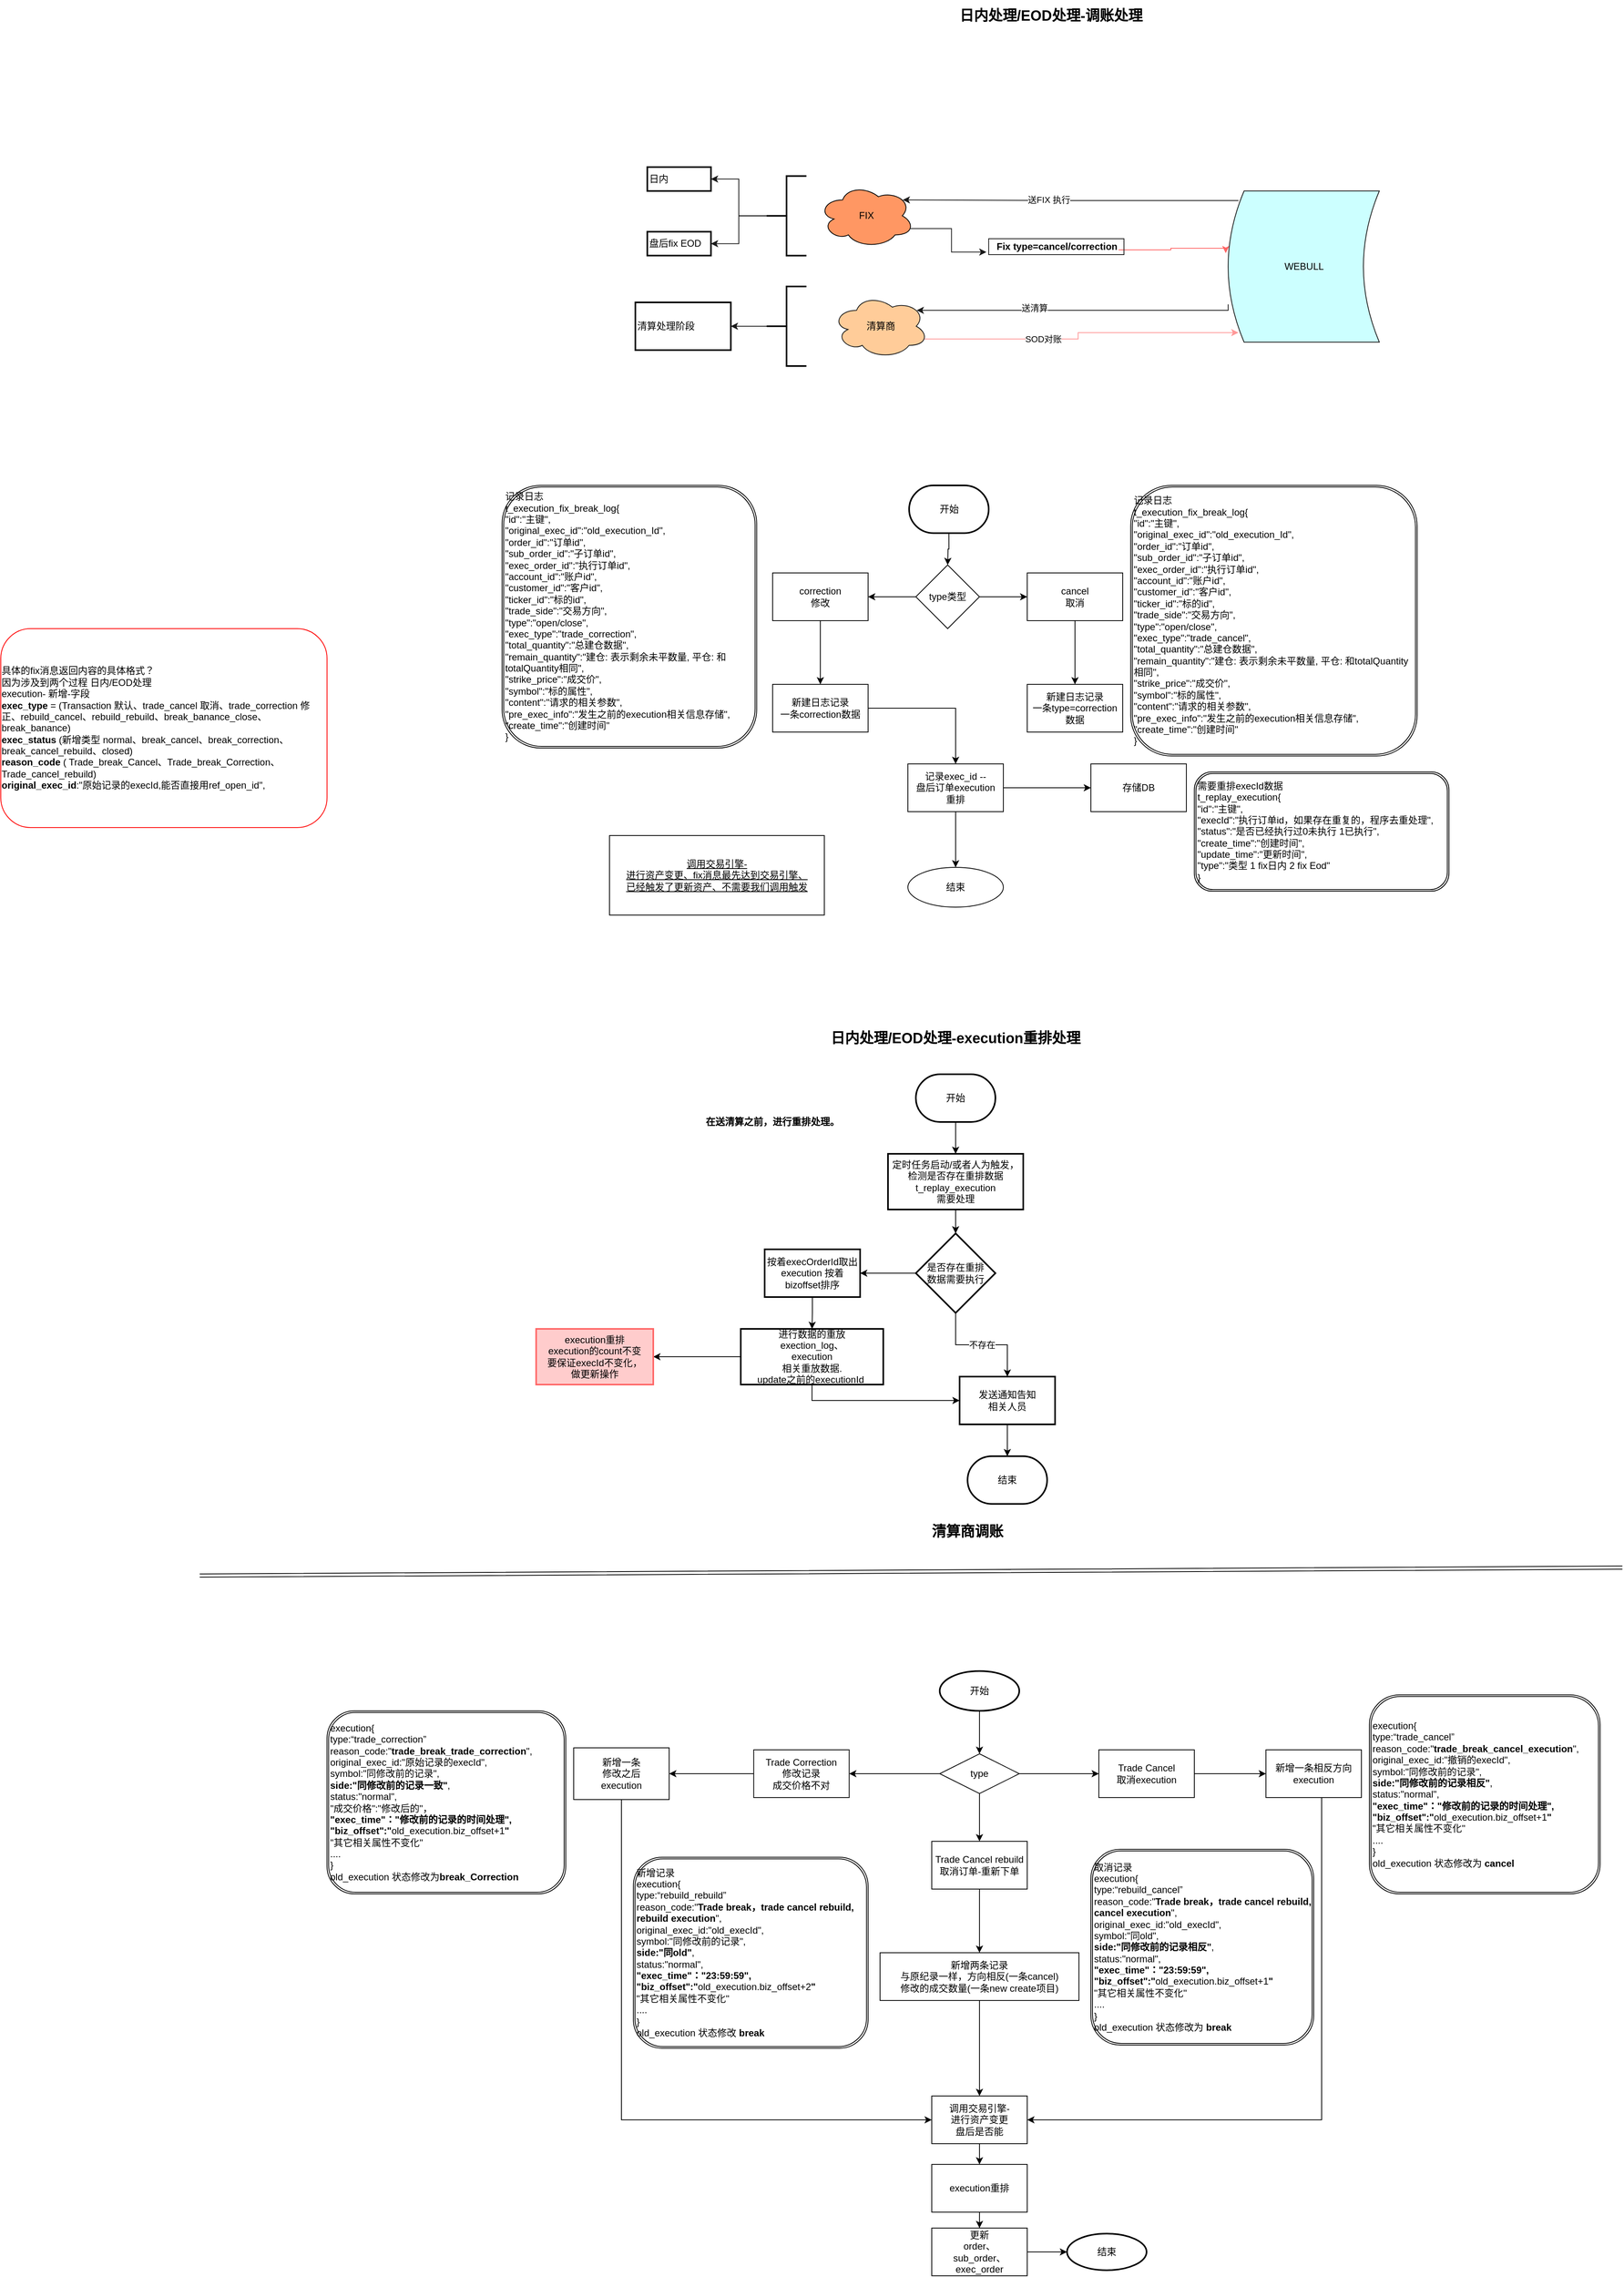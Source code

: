 <mxfile version="14.1.1" type="github"><diagram id="C5RBs43oDa-KdzZeNtuy" name="Page-1"><mxGraphModel dx="1773" dy="1696" grid="1" gridSize="10" guides="1" tooltips="1" connect="1" arrows="1" fold="1" page="1" pageScale="1" pageWidth="827" pageHeight="1169" math="0" shadow="0"><root><mxCell id="WIyWlLk6GJQsqaUBKTNV-0"/><mxCell id="WIyWlLk6GJQsqaUBKTNV-1" parent="WIyWlLk6GJQsqaUBKTNV-0"/><mxCell id="1Uik45kLceN-WnxneO16-1" value="&lt;font style=&quot;font-size: 18px&quot;&gt;&lt;b&gt;日内处理/EOD处理-调账处理&lt;/b&gt;&lt;/font&gt;" style="text;html=1;strokeColor=none;fillColor=none;align=center;verticalAlign=middle;whiteSpace=wrap;rounded=0;shadow=0;" parent="WIyWlLk6GJQsqaUBKTNV-1" vertex="1"><mxGeometry x="490" y="-310" width="260" height="40" as="geometry"/></mxCell><mxCell id="l4X3YuBK7rbhBfaj7fvv-17" style="edgeStyle=orthogonalEdgeStyle;rounded=0;orthogonalLoop=1;jettySize=auto;html=1;exitX=0.96;exitY=0.7;exitDx=0;exitDy=0;exitPerimeter=0;shadow=0;strokeColor=#FF6666;entryX=-0.016;entryY=0.411;entryDx=0;entryDy=0;entryPerimeter=0;" parent="WIyWlLk6GJQsqaUBKTNV-1" source="l4X3YuBK7rbhBfaj7fvv-18" target="l4X3YuBK7rbhBfaj7fvv-23" edge="1"><mxGeometry relative="1" as="geometry"><mxPoint x="832.5" y="2" as="targetPoint"/><Array as="points"><mxPoint x="770.5" y="4"/><mxPoint x="770.5" y="2"/><mxPoint x="839.5" y="2"/></Array></mxGeometry></mxCell><mxCell id="l4X3YuBK7rbhBfaj7fvv-47" value="" style="edgeLabel;html=1;align=center;verticalAlign=middle;resizable=0;points=[];strokeColor=#FFCCCC;shadow=0;" parent="l4X3YuBK7rbhBfaj7fvv-17" vertex="1" connectable="0"><mxGeometry x="0.208" y="1" relative="1" as="geometry"><mxPoint x="-8.76" y="0.2" as="offset"/></mxGeometry></mxCell><mxCell id="1Uik45kLceN-WnxneO16-3" value="FIX" style="ellipse;shape=cloud;whiteSpace=wrap;html=1;fillColor=#FF9763;shadow=0;" parent="WIyWlLk6GJQsqaUBKTNV-1" vertex="1"><mxGeometry x="327.97" y="-78.8" width="120" height="80" as="geometry"/></mxCell><mxCell id="1Uik45kLceN-WnxneO16-11" style="edgeStyle=orthogonalEdgeStyle;rounded=0;orthogonalLoop=1;jettySize=auto;html=1;exitX=0.5;exitY=1;exitDx=0;exitDy=0;exitPerimeter=0;entryX=0.5;entryY=0;entryDx=0;entryDy=0;shadow=0;" parent="WIyWlLk6GJQsqaUBKTNV-1" source="1Uik45kLceN-WnxneO16-10" edge="1"><mxGeometry relative="1" as="geometry"><mxPoint x="490" y="400" as="targetPoint"/></mxGeometry></mxCell><mxCell id="1Uik45kLceN-WnxneO16-10" value="开始" style="strokeWidth=2;html=1;shape=mxgraph.flowchart.terminator;whiteSpace=wrap;shadow=0;" parent="WIyWlLk6GJQsqaUBKTNV-1" vertex="1"><mxGeometry x="441.56" y="300" width="100" height="60" as="geometry"/></mxCell><mxCell id="1Uik45kLceN-WnxneO16-15" value="" style="edgeStyle=orthogonalEdgeStyle;rounded=0;orthogonalLoop=1;jettySize=auto;html=1;shadow=0;" parent="WIyWlLk6GJQsqaUBKTNV-1" source="1Uik45kLceN-WnxneO16-13" target="1Uik45kLceN-WnxneO16-14" edge="1"><mxGeometry relative="1" as="geometry"/></mxCell><mxCell id="1Uik45kLceN-WnxneO16-17" value="" style="edgeStyle=orthogonalEdgeStyle;rounded=0;orthogonalLoop=1;jettySize=auto;html=1;shadow=0;" parent="WIyWlLk6GJQsqaUBKTNV-1" source="1Uik45kLceN-WnxneO16-13" target="1Uik45kLceN-WnxneO16-16" edge="1"><mxGeometry relative="1" as="geometry"/></mxCell><mxCell id="1Uik45kLceN-WnxneO16-13" value="type类型" style="rhombus;whiteSpace=wrap;html=1;shadow=0;" parent="WIyWlLk6GJQsqaUBKTNV-1" vertex="1"><mxGeometry x="450" y="400" width="80" height="80" as="geometry"/></mxCell><mxCell id="1Uik45kLceN-WnxneO16-19" value="" style="edgeStyle=orthogonalEdgeStyle;rounded=0;orthogonalLoop=1;jettySize=auto;html=1;shadow=0;" parent="WIyWlLk6GJQsqaUBKTNV-1" source="1Uik45kLceN-WnxneO16-14" target="1Uik45kLceN-WnxneO16-18" edge="1"><mxGeometry relative="1" as="geometry"/></mxCell><mxCell id="1Uik45kLceN-WnxneO16-14" value="correction&lt;br&gt;修改" style="whiteSpace=wrap;html=1;shadow=0;" parent="WIyWlLk6GJQsqaUBKTNV-1" vertex="1"><mxGeometry x="270" y="410" width="120" height="60" as="geometry"/></mxCell><mxCell id="1Uik45kLceN-WnxneO16-30" value="" style="edgeStyle=orthogonalEdgeStyle;rounded=0;orthogonalLoop=1;jettySize=auto;html=1;shadow=0;" parent="WIyWlLk6GJQsqaUBKTNV-1" source="1Uik45kLceN-WnxneO16-16" target="1Uik45kLceN-WnxneO16-29" edge="1"><mxGeometry relative="1" as="geometry"/></mxCell><mxCell id="1Uik45kLceN-WnxneO16-16" value="cancel&lt;br&gt;取消" style="whiteSpace=wrap;html=1;shadow=0;" parent="WIyWlLk6GJQsqaUBKTNV-1" vertex="1"><mxGeometry x="590" y="410" width="120" height="60" as="geometry"/></mxCell><mxCell id="DPZnmQHG7aTlUrMJ72Gz-0" style="edgeStyle=orthogonalEdgeStyle;rounded=0;orthogonalLoop=1;jettySize=auto;html=1;exitX=1;exitY=0.5;exitDx=0;exitDy=0;" edge="1" parent="WIyWlLk6GJQsqaUBKTNV-1" source="1Uik45kLceN-WnxneO16-18" target="1Uik45kLceN-WnxneO16-33"><mxGeometry relative="1" as="geometry"/></mxCell><mxCell id="1Uik45kLceN-WnxneO16-18" value="新建日志记录&lt;br&gt;一条correction数据" style="whiteSpace=wrap;html=1;shadow=0;" parent="WIyWlLk6GJQsqaUBKTNV-1" vertex="1"><mxGeometry x="270" y="550" width="120" height="60" as="geometry"/></mxCell><mxCell id="1Uik45kLceN-WnxneO16-23" value="&lt;u&gt;调用交易引擎-&lt;br&gt;进行资产变更、fix消息最先达到交易引擎、&lt;br&gt;已经触发了更新资产、不需要我们调用触发&lt;/u&gt;" style="whiteSpace=wrap;html=1;shadow=0;" parent="WIyWlLk6GJQsqaUBKTNV-1" vertex="1"><mxGeometry x="65" y="740" width="270" height="100" as="geometry"/></mxCell><mxCell id="1Uik45kLceN-WnxneO16-29" value="新建日志记录&lt;br&gt;一条type=correction数据" style="whiteSpace=wrap;html=1;shadow=0;" parent="WIyWlLk6GJQsqaUBKTNV-1" vertex="1"><mxGeometry x="590" y="550" width="120" height="60" as="geometry"/></mxCell><mxCell id="1Uik45kLceN-WnxneO16-31" value="&lt;div&gt;记录日志&lt;/div&gt;&lt;div&gt;t_execution_fix_break_log{&lt;/div&gt;&lt;div&gt;&quot;id&quot;:&quot;主键&quot;,&lt;/div&gt;&lt;div&gt;&quot;original_exec_id&quot;:&quot;old_execution_Id&quot;,&lt;/div&gt;&lt;div&gt;&quot;order_id&quot;:&quot;订单id&quot;,&lt;/div&gt;&lt;div&gt;&quot;sub_order_id&quot;:&quot;子订单id&quot;,&lt;/div&gt;&lt;div&gt;&quot;exec_order_id&quot;:&quot;执行订单id&quot;,&lt;/div&gt;&lt;div&gt;&quot;account_id&quot;:&quot;账户id&quot;,&lt;/div&gt;&lt;div&gt;&quot;customer_id&quot;:&quot;客户id&quot;,&lt;/div&gt;&lt;div&gt;&quot;ticker_id&quot;:&quot;标的id&quot;,&lt;/div&gt;&lt;div&gt;&quot;trade_side&quot;:&quot;交易方向&quot;,&lt;/div&gt;&lt;div&gt;&quot;type&quot;:&quot;open/close&quot;,&lt;/div&gt;&lt;div&gt;&quot;exec_type&quot;:&quot;trade_cancel&quot;,&lt;/div&gt;&lt;div&gt;&quot;total_quantity&quot;:&quot;总建仓数据&quot;,&lt;/div&gt;&lt;div&gt;&quot;remain_quantity&quot;:&quot;建仓: 表示剩余未平数量, 平仓: 和totalQuantity相同&quot;,&lt;/div&gt;&lt;div&gt;&quot;strike_price&quot;:&quot;成交价&quot;,&lt;/div&gt;&lt;div&gt;&quot;symbol&quot;:&quot;标的属性&quot;,&lt;/div&gt;&lt;div&gt;&quot;content&quot;:&quot;请求的相关参数&quot;,&lt;/div&gt;&lt;div&gt;&quot;pre_exec_info&quot;:&quot;发生之前的execution相关信息存储&quot;,&lt;/div&gt;&lt;div&gt;&quot;create_time&quot;:&quot;创建时间&quot;&lt;/div&gt;&lt;div&gt;}&lt;/div&gt;" style="shape=ext;double=1;rounded=1;whiteSpace=wrap;html=1;align=left;shadow=0;" parent="WIyWlLk6GJQsqaUBKTNV-1" vertex="1"><mxGeometry x="720" y="300" width="360" height="340" as="geometry"/></mxCell><mxCell id="1Uik45kLceN-WnxneO16-38" value="" style="edgeStyle=orthogonalEdgeStyle;rounded=0;orthogonalLoop=1;jettySize=auto;html=1;shadow=0;" parent="WIyWlLk6GJQsqaUBKTNV-1" source="1Uik45kLceN-WnxneO16-33" target="1Uik45kLceN-WnxneO16-37" edge="1"><mxGeometry relative="1" as="geometry"/></mxCell><mxCell id="DPZnmQHG7aTlUrMJ72Gz-2" value="" style="edgeStyle=orthogonalEdgeStyle;rounded=0;orthogonalLoop=1;jettySize=auto;html=1;" edge="1" parent="WIyWlLk6GJQsqaUBKTNV-1" source="1Uik45kLceN-WnxneO16-33" target="1Uik45kLceN-WnxneO16-35"><mxGeometry relative="1" as="geometry"/></mxCell><mxCell id="1Uik45kLceN-WnxneO16-33" value="记录exec_id --&lt;br&gt;盘后订单execution&lt;br&gt;重排" style="whiteSpace=wrap;html=1;shadow=0;" parent="WIyWlLk6GJQsqaUBKTNV-1" vertex="1"><mxGeometry x="440" y="650" width="120" height="60" as="geometry"/></mxCell><mxCell id="1Uik45kLceN-WnxneO16-35" value="结束" style="ellipse;whiteSpace=wrap;html=1;shadow=0;" parent="WIyWlLk6GJQsqaUBKTNV-1" vertex="1"><mxGeometry x="440" y="780" width="120" height="50" as="geometry"/></mxCell><mxCell id="1Uik45kLceN-WnxneO16-37" value="存储DB" style="whiteSpace=wrap;html=1;shadow=0;" parent="WIyWlLk6GJQsqaUBKTNV-1" vertex="1"><mxGeometry x="670" y="650" width="120" height="60" as="geometry"/></mxCell><mxCell id="1Uik45kLceN-WnxneO16-39" value="&lt;div&gt;需要重排execId数据&lt;/div&gt;&lt;div&gt;t_replay_execution&lt;span&gt;{&lt;/span&gt;&lt;br&gt;&lt;/div&gt;&lt;div&gt;&quot;id&quot;:&quot;主键&quot;,&lt;/div&gt;&lt;div&gt;&quot;execId&quot;:&quot;执行订单id，如果存在重复的，程序去重处理&quot;,&lt;/div&gt;&lt;div&gt;&quot;status&quot;:&quot;是否已经执行过0未执行 1已执行&quot;,&lt;/div&gt;&lt;div&gt;&quot;create_time&quot;:&quot;创建时间&quot;,&lt;/div&gt;&lt;div&gt;&quot;update_time&quot;:&quot;更新时间&quot;,&lt;/div&gt;&lt;div&gt;&quot;type&quot;:&quot;类型 1 fix日内 2 fix Eod&quot;&lt;/div&gt;&lt;div&gt;}&lt;/div&gt;" style="shape=ext;double=1;rounded=1;whiteSpace=wrap;html=1;align=left;shadow=0;" parent="WIyWlLk6GJQsqaUBKTNV-1" vertex="1"><mxGeometry x="800" y="660" width="320" height="150" as="geometry"/></mxCell><mxCell id="1Uik45kLceN-WnxneO16-40" value="&lt;font style=&quot;font-size: 18px&quot;&gt;&lt;b&gt;日内处理/EOD处理-execution重排处理&lt;/b&gt;&lt;/font&gt;" style="text;html=1;strokeColor=none;fillColor=none;align=center;verticalAlign=middle;whiteSpace=wrap;rounded=0;shadow=0;" parent="WIyWlLk6GJQsqaUBKTNV-1" vertex="1"><mxGeometry x="335" y="990" width="330" height="10" as="geometry"/></mxCell><mxCell id="1Uik45kLceN-WnxneO16-44" value="" style="edgeStyle=orthogonalEdgeStyle;rounded=0;orthogonalLoop=1;jettySize=auto;html=1;shadow=0;" parent="WIyWlLk6GJQsqaUBKTNV-1" source="1Uik45kLceN-WnxneO16-41" target="1Uik45kLceN-WnxneO16-43" edge="1"><mxGeometry relative="1" as="geometry"/></mxCell><mxCell id="1Uik45kLceN-WnxneO16-41" value="开始" style="strokeWidth=2;html=1;shape=mxgraph.flowchart.terminator;whiteSpace=wrap;shadow=0;" parent="WIyWlLk6GJQsqaUBKTNV-1" vertex="1"><mxGeometry x="450" y="1040" width="100" height="60" as="geometry"/></mxCell><mxCell id="1Uik45kLceN-WnxneO16-42" value="结束" style="strokeWidth=2;html=1;shape=mxgraph.flowchart.terminator;whiteSpace=wrap;shadow=0;" parent="WIyWlLk6GJQsqaUBKTNV-1" vertex="1"><mxGeometry x="515" y="1520" width="100" height="60" as="geometry"/></mxCell><mxCell id="1Uik45kLceN-WnxneO16-46" style="edgeStyle=orthogonalEdgeStyle;rounded=0;orthogonalLoop=1;jettySize=auto;html=1;exitX=0.5;exitY=1;exitDx=0;exitDy=0;entryX=0.5;entryY=0;entryDx=0;entryDy=0;entryPerimeter=0;shadow=0;" parent="WIyWlLk6GJQsqaUBKTNV-1" source="1Uik45kLceN-WnxneO16-43" target="1Uik45kLceN-WnxneO16-45" edge="1"><mxGeometry relative="1" as="geometry"/></mxCell><mxCell id="1Uik45kLceN-WnxneO16-43" value="定时任务启动/或者人为触发，&lt;br&gt;检测是否存在&lt;span style=&quot;text-align: left&quot;&gt;重排数据&lt;/span&gt;&lt;span style=&quot;text-align: left&quot;&gt;t_replay_execution&lt;/span&gt;&lt;span style=&quot;text-align: left&quot;&gt;&lt;br&gt;需要处理&lt;/span&gt;" style="whiteSpace=wrap;html=1;strokeWidth=2;shadow=0;" parent="WIyWlLk6GJQsqaUBKTNV-1" vertex="1"><mxGeometry x="415" y="1140" width="170" height="70" as="geometry"/></mxCell><mxCell id="1Uik45kLceN-WnxneO16-49" value="不存在" style="edgeStyle=orthogonalEdgeStyle;rounded=0;orthogonalLoop=1;jettySize=auto;html=1;shadow=0;" parent="WIyWlLk6GJQsqaUBKTNV-1" source="1Uik45kLceN-WnxneO16-45" target="1Uik45kLceN-WnxneO16-48" edge="1"><mxGeometry relative="1" as="geometry"/></mxCell><mxCell id="1Uik45kLceN-WnxneO16-52" value="" style="edgeStyle=orthogonalEdgeStyle;rounded=0;orthogonalLoop=1;jettySize=auto;html=1;shadow=0;" parent="WIyWlLk6GJQsqaUBKTNV-1" source="1Uik45kLceN-WnxneO16-45" target="1Uik45kLceN-WnxneO16-51" edge="1"><mxGeometry relative="1" as="geometry"/></mxCell><mxCell id="1Uik45kLceN-WnxneO16-45" value="是否存在重排&lt;br&gt;数据需要执行" style="strokeWidth=2;html=1;shape=mxgraph.flowchart.decision;whiteSpace=wrap;shadow=0;" parent="WIyWlLk6GJQsqaUBKTNV-1" vertex="1"><mxGeometry x="450" y="1240" width="100" height="100" as="geometry"/></mxCell><mxCell id="1Uik45kLceN-WnxneO16-47" value="&lt;b&gt;在送清算之前，进行重排处理。&lt;/b&gt;" style="text;html=1;strokeColor=none;fillColor=none;align=center;verticalAlign=middle;whiteSpace=wrap;rounded=0;shadow=0;" parent="WIyWlLk6GJQsqaUBKTNV-1" vertex="1"><mxGeometry x="180" y="1100" width="180" as="geometry"/></mxCell><mxCell id="1Uik45kLceN-WnxneO16-87" style="edgeStyle=orthogonalEdgeStyle;rounded=0;orthogonalLoop=1;jettySize=auto;html=1;exitX=0.5;exitY=1;exitDx=0;exitDy=0;entryX=0.5;entryY=0;entryDx=0;entryDy=0;entryPerimeter=0;shadow=0;" parent="WIyWlLk6GJQsqaUBKTNV-1" source="1Uik45kLceN-WnxneO16-48" target="1Uik45kLceN-WnxneO16-42" edge="1"><mxGeometry relative="1" as="geometry"/></mxCell><mxCell id="1Uik45kLceN-WnxneO16-48" value="发送通知告知&lt;br&gt;相关人员" style="whiteSpace=wrap;html=1;strokeWidth=2;shadow=0;" parent="WIyWlLk6GJQsqaUBKTNV-1" vertex="1"><mxGeometry x="505" y="1420" width="120" height="60" as="geometry"/></mxCell><mxCell id="1Uik45kLceN-WnxneO16-54" value="" style="edgeStyle=orthogonalEdgeStyle;rounded=0;orthogonalLoop=1;jettySize=auto;html=1;shadow=0;" parent="WIyWlLk6GJQsqaUBKTNV-1" source="1Uik45kLceN-WnxneO16-51" target="1Uik45kLceN-WnxneO16-53" edge="1"><mxGeometry relative="1" as="geometry"/></mxCell><mxCell id="1Uik45kLceN-WnxneO16-51" value="按着execOrderId取出execution 按着bizoffset排序" style="whiteSpace=wrap;html=1;strokeWidth=2;shadow=0;" parent="WIyWlLk6GJQsqaUBKTNV-1" vertex="1"><mxGeometry x="260" y="1260" width="120" height="60" as="geometry"/></mxCell><mxCell id="1Uik45kLceN-WnxneO16-86" style="edgeStyle=orthogonalEdgeStyle;rounded=0;orthogonalLoop=1;jettySize=auto;html=1;exitX=0.5;exitY=1;exitDx=0;exitDy=0;entryX=0;entryY=0.5;entryDx=0;entryDy=0;shadow=0;" parent="WIyWlLk6GJQsqaUBKTNV-1" source="1Uik45kLceN-WnxneO16-53" target="1Uik45kLceN-WnxneO16-48" edge="1"><mxGeometry relative="1" as="geometry"/></mxCell><mxCell id="l4X3YuBK7rbhBfaj7fvv-9" value="" style="edgeStyle=orthogonalEdgeStyle;rounded=0;orthogonalLoop=1;jettySize=auto;html=1;shadow=0;" parent="WIyWlLk6GJQsqaUBKTNV-1" source="1Uik45kLceN-WnxneO16-53" target="l4X3YuBK7rbhBfaj7fvv-8" edge="1"><mxGeometry relative="1" as="geometry"/></mxCell><mxCell id="1Uik45kLceN-WnxneO16-53" value="进行数据的重放&lt;br&gt;exection_log、&lt;br&gt;execution &lt;br&gt;相关重放数据.&lt;br&gt;update之前的executionId&amp;nbsp;" style="whiteSpace=wrap;html=1;strokeWidth=2;shadow=0;" parent="WIyWlLk6GJQsqaUBKTNV-1" vertex="1"><mxGeometry x="230" y="1360" width="179.06" height="70" as="geometry"/></mxCell><mxCell id="1Uik45kLceN-WnxneO16-57" value="&lt;span style=&quot;font-size: 18px&quot;&gt;&lt;b&gt;清算商调账&lt;/b&gt;&lt;/span&gt;" style="text;html=1;strokeColor=none;fillColor=none;align=center;verticalAlign=middle;whiteSpace=wrap;rounded=0;shadow=0;" parent="WIyWlLk6GJQsqaUBKTNV-1" vertex="1"><mxGeometry x="350" y="1610" width="330" height="10" as="geometry"/></mxCell><mxCell id="1Uik45kLceN-WnxneO16-62" style="edgeStyle=orthogonalEdgeStyle;rounded=0;orthogonalLoop=1;jettySize=auto;html=1;exitX=0.5;exitY=1;exitDx=0;exitDy=0;exitPerimeter=0;shadow=0;" parent="WIyWlLk6GJQsqaUBKTNV-1" source="1Uik45kLceN-WnxneO16-59" target="1Uik45kLceN-WnxneO16-61" edge="1"><mxGeometry relative="1" as="geometry"/></mxCell><mxCell id="1Uik45kLceN-WnxneO16-59" value="开始" style="strokeWidth=2;html=1;shape=mxgraph.flowchart.start_1;whiteSpace=wrap;shadow=0;" parent="WIyWlLk6GJQsqaUBKTNV-1" vertex="1"><mxGeometry x="480" y="1790" width="100" height="50" as="geometry"/></mxCell><mxCell id="1Uik45kLceN-WnxneO16-60" value="结束" style="strokeWidth=2;html=1;shape=mxgraph.flowchart.start_1;whiteSpace=wrap;shadow=0;" parent="WIyWlLk6GJQsqaUBKTNV-1" vertex="1"><mxGeometry x="640" y="2497" width="100" height="46" as="geometry"/></mxCell><mxCell id="1Uik45kLceN-WnxneO16-64" value="" style="edgeStyle=orthogonalEdgeStyle;rounded=0;orthogonalLoop=1;jettySize=auto;html=1;shadow=0;" parent="WIyWlLk6GJQsqaUBKTNV-1" source="1Uik45kLceN-WnxneO16-61" target="1Uik45kLceN-WnxneO16-63" edge="1"><mxGeometry relative="1" as="geometry"/></mxCell><mxCell id="1Uik45kLceN-WnxneO16-66" value="" style="edgeStyle=orthogonalEdgeStyle;rounded=0;orthogonalLoop=1;jettySize=auto;html=1;shadow=0;" parent="WIyWlLk6GJQsqaUBKTNV-1" source="1Uik45kLceN-WnxneO16-61" target="1Uik45kLceN-WnxneO16-65" edge="1"><mxGeometry relative="1" as="geometry"/></mxCell><mxCell id="1Uik45kLceN-WnxneO16-68" value="" style="edgeStyle=orthogonalEdgeStyle;rounded=0;orthogonalLoop=1;jettySize=auto;html=1;shadow=0;" parent="WIyWlLk6GJQsqaUBKTNV-1" source="1Uik45kLceN-WnxneO16-61" target="1Uik45kLceN-WnxneO16-67" edge="1"><mxGeometry relative="1" as="geometry"/></mxCell><mxCell id="1Uik45kLceN-WnxneO16-61" value="type" style="rhombus;whiteSpace=wrap;html=1;shadow=0;" parent="WIyWlLk6GJQsqaUBKTNV-1" vertex="1"><mxGeometry x="480" y="1894" width="100" height="50" as="geometry"/></mxCell><mxCell id="1Uik45kLceN-WnxneO16-72" value="" style="edgeStyle=orthogonalEdgeStyle;rounded=0;orthogonalLoop=1;jettySize=auto;html=1;shadow=0;" parent="WIyWlLk6GJQsqaUBKTNV-1" source="1Uik45kLceN-WnxneO16-63" target="1Uik45kLceN-WnxneO16-71" edge="1"><mxGeometry relative="1" as="geometry"/></mxCell><mxCell id="1Uik45kLceN-WnxneO16-63" value="Trade Cancel&lt;br&gt;取消execution" style="whiteSpace=wrap;html=1;shadow=0;" parent="WIyWlLk6GJQsqaUBKTNV-1" vertex="1"><mxGeometry x="680" y="1889" width="120" height="60" as="geometry"/></mxCell><mxCell id="1Uik45kLceN-WnxneO16-70" value="" style="edgeStyle=orthogonalEdgeStyle;rounded=0;orthogonalLoop=1;jettySize=auto;html=1;shadow=0;" parent="WIyWlLk6GJQsqaUBKTNV-1" source="1Uik45kLceN-WnxneO16-65" target="1Uik45kLceN-WnxneO16-69" edge="1"><mxGeometry relative="1" as="geometry"/></mxCell><mxCell id="1Uik45kLceN-WnxneO16-65" value="Trade Correction&lt;br&gt;修改记录&lt;br&gt;成交价格不对" style="whiteSpace=wrap;html=1;shadow=0;" parent="WIyWlLk6GJQsqaUBKTNV-1" vertex="1"><mxGeometry x="246.24" y="1889" width="120" height="60" as="geometry"/></mxCell><mxCell id="1Uik45kLceN-WnxneO16-74" value="" style="edgeStyle=orthogonalEdgeStyle;rounded=0;orthogonalLoop=1;jettySize=auto;html=1;shadow=0;" parent="WIyWlLk6GJQsqaUBKTNV-1" source="1Uik45kLceN-WnxneO16-67" target="1Uik45kLceN-WnxneO16-73" edge="1"><mxGeometry relative="1" as="geometry"/></mxCell><mxCell id="1Uik45kLceN-WnxneO16-67" value="Trade Cancel rebuild&lt;br&gt;取消订单-重新下单" style="whiteSpace=wrap;html=1;shadow=0;" parent="WIyWlLk6GJQsqaUBKTNV-1" vertex="1"><mxGeometry x="470" y="2004" width="120" height="60" as="geometry"/></mxCell><mxCell id="1Uik45kLceN-WnxneO16-78" style="edgeStyle=orthogonalEdgeStyle;rounded=0;orthogonalLoop=1;jettySize=auto;html=1;exitX=0.5;exitY=1;exitDx=0;exitDy=0;entryX=0;entryY=0.5;entryDx=0;entryDy=0;shadow=0;" parent="WIyWlLk6GJQsqaUBKTNV-1" source="1Uik45kLceN-WnxneO16-69" target="1Uik45kLceN-WnxneO16-77" edge="1"><mxGeometry relative="1" as="geometry"/></mxCell><mxCell id="1Uik45kLceN-WnxneO16-69" value="新增一条&lt;br&gt;修改之后&lt;br&gt;execution" style="whiteSpace=wrap;html=1;shadow=0;" parent="WIyWlLk6GJQsqaUBKTNV-1" vertex="1"><mxGeometry x="20" y="1886.5" width="120" height="65" as="geometry"/></mxCell><mxCell id="1Uik45kLceN-WnxneO16-79" style="edgeStyle=orthogonalEdgeStyle;rounded=0;orthogonalLoop=1;jettySize=auto;html=1;exitX=0.5;exitY=1;exitDx=0;exitDy=0;entryX=1;entryY=0.5;entryDx=0;entryDy=0;shadow=0;" parent="WIyWlLk6GJQsqaUBKTNV-1" source="1Uik45kLceN-WnxneO16-71" target="1Uik45kLceN-WnxneO16-77" edge="1"><mxGeometry relative="1" as="geometry"><Array as="points"><mxPoint x="960" y="1949"/><mxPoint x="960" y="2354"/></Array></mxGeometry></mxCell><mxCell id="1Uik45kLceN-WnxneO16-71" value="新增一条相反方向&lt;br&gt;execution" style="whiteSpace=wrap;html=1;shadow=0;" parent="WIyWlLk6GJQsqaUBKTNV-1" vertex="1"><mxGeometry x="890" y="1889" width="120" height="60" as="geometry"/></mxCell><mxCell id="1Uik45kLceN-WnxneO16-80" style="edgeStyle=orthogonalEdgeStyle;rounded=0;orthogonalLoop=1;jettySize=auto;html=1;exitX=0.5;exitY=1;exitDx=0;exitDy=0;shadow=0;" parent="WIyWlLk6GJQsqaUBKTNV-1" source="1Uik45kLceN-WnxneO16-73" target="1Uik45kLceN-WnxneO16-77" edge="1"><mxGeometry relative="1" as="geometry"/></mxCell><mxCell id="1Uik45kLceN-WnxneO16-73" value="新增两条记录&lt;br&gt;与原纪录一样，方向相反(一条cancel)&lt;br&gt;修改的成交数量(一条new create项目)" style="whiteSpace=wrap;html=1;shadow=0;" parent="WIyWlLk6GJQsqaUBKTNV-1" vertex="1"><mxGeometry x="405" y="2144" width="250" height="60" as="geometry"/></mxCell><mxCell id="1Uik45kLceN-WnxneO16-75" value="&lt;div&gt;execution{&lt;/div&gt;&lt;div&gt;type:“trade_cancel”&lt;/div&gt;&lt;div&gt;reason_code:&quot;&lt;b&gt;trade_break_cancel_execution&lt;/b&gt;&quot;,&lt;/div&gt;&lt;div&gt;original_exec_id:&quot;撤销的execId&quot;,&lt;/div&gt;&lt;div&gt;symbol:&quot;同修改前的记录&quot;,&lt;/div&gt;&lt;div&gt;&lt;b&gt;side:&quot;同修改前的记录相反&quot;&lt;/b&gt;,&lt;/div&gt;&lt;div&gt;status:&quot;normal&quot;,&lt;/div&gt;&lt;div&gt;&lt;b&gt;&quot;exec_time&quot;：&quot;修改前的记录的时间处理&quot;,&lt;/b&gt;&lt;/div&gt;&lt;div&gt;&lt;div&gt;&lt;b&gt;&quot;biz_offset&quot;:&quot;&lt;/b&gt;old_execution.biz_offset+1&lt;b&gt;&quot;&lt;/b&gt;&lt;/div&gt;&lt;/div&gt;&lt;div&gt;&lt;span&gt;&quot;其它相关属性不变化&quot;&lt;/span&gt;&lt;br&gt;&lt;/div&gt;&lt;div&gt;....&lt;/div&gt;&lt;div&gt;}&lt;/div&gt;&lt;div&gt;old_execution 状态修改为&amp;nbsp;&lt;b&gt;cancel&lt;/b&gt;&lt;/div&gt;" style="shape=ext;double=1;rounded=1;whiteSpace=wrap;html=1;align=left;shadow=0;" parent="WIyWlLk6GJQsqaUBKTNV-1" vertex="1"><mxGeometry x="1020" y="1820" width="290" height="250" as="geometry"/></mxCell><mxCell id="1Uik45kLceN-WnxneO16-76" value="&lt;div&gt;execution{&lt;/div&gt;&lt;div&gt;type:“trade_correction”&lt;/div&gt;&lt;div&gt;reason_code:&quot;&lt;b&gt;trade_break_trade_correction&lt;/b&gt;&quot;,&lt;/div&gt;&lt;div&gt;original_exec_id:&quot;原始记录的execId&quot;,&lt;/div&gt;&lt;div&gt;symbol:&quot;同修改前的记录&quot;,&lt;/div&gt;&lt;div&gt;&lt;b&gt;side:&quot;同修改前的记录一致&quot;&lt;/b&gt;,&lt;/div&gt;&lt;div&gt;status:&quot;normal&quot;,&lt;/div&gt;&lt;div&gt;&quot;成交价格&quot;:&quot;修改后的&quot;，&lt;/div&gt;&lt;div&gt;&lt;b&gt;&quot;exec_time&quot;：&quot;修改前的记录的时间处理&quot;,&lt;/b&gt;&lt;/div&gt;&lt;div&gt;&lt;div&gt;&lt;b&gt;&quot;biz_offset&quot;:&quot;&lt;/b&gt;old_execution.biz_offset+1&lt;b&gt;&quot;&lt;/b&gt;&lt;/div&gt;&lt;/div&gt;&lt;div&gt;&lt;span&gt;&quot;其它相关属性不变化&quot;&lt;/span&gt;&lt;br&gt;&lt;/div&gt;&lt;div&gt;....&lt;/div&gt;&lt;div&gt;}&lt;/div&gt;&lt;div&gt;old_execution 状态修改为&lt;b&gt;break_Correction&lt;/b&gt;&lt;/div&gt;" style="shape=ext;double=1;rounded=1;whiteSpace=wrap;html=1;align=left;shadow=0;" parent="WIyWlLk6GJQsqaUBKTNV-1" vertex="1"><mxGeometry x="-290" y="1840" width="300" height="230" as="geometry"/></mxCell><mxCell id="1Uik45kLceN-WnxneO16-84" value="" style="edgeStyle=orthogonalEdgeStyle;rounded=0;orthogonalLoop=1;jettySize=auto;html=1;shadow=0;" parent="WIyWlLk6GJQsqaUBKTNV-1" source="1Uik45kLceN-WnxneO16-77" target="1Uik45kLceN-WnxneO16-83" edge="1"><mxGeometry relative="1" as="geometry"/></mxCell><mxCell id="1Uik45kLceN-WnxneO16-77" value="调用交易引擎-&lt;br&gt;进行资产变更&lt;br&gt;盘后是否能" style="whiteSpace=wrap;html=1;shadow=0;" parent="WIyWlLk6GJQsqaUBKTNV-1" vertex="1"><mxGeometry x="470" y="2324" width="120" height="60" as="geometry"/></mxCell><mxCell id="1Uik45kLceN-WnxneO16-81" value="&lt;div&gt;取消记录&lt;/div&gt;&lt;div&gt;execution{&lt;/div&gt;&lt;div&gt;type:“rebuild_cancel”&lt;/div&gt;&lt;div&gt;reason_code:&quot;&lt;b&gt;Trade break，trade cancel rebuild, cancel execution&lt;/b&gt;&quot;,&lt;/div&gt;&lt;div&gt;original_exec_id:&quot;old_execId&quot;,&lt;/div&gt;&lt;div&gt;symbol:&quot;同old&quot;,&lt;/div&gt;&lt;div&gt;&lt;b&gt;side:&quot;同修改前的记录相反&quot;&lt;/b&gt;,&lt;/div&gt;&lt;div&gt;status:&quot;normal&quot;,&lt;/div&gt;&lt;div&gt;&lt;b&gt;&quot;exec_time&quot;：&quot;23:59:59&quot;,&lt;/b&gt;&lt;/div&gt;&lt;div&gt;&lt;div&gt;&lt;b&gt;&quot;biz_offset&quot;:&quot;&lt;/b&gt;old_execution.biz_offset+1&lt;b&gt;&quot;&lt;/b&gt;&lt;/div&gt;&lt;/div&gt;&lt;div&gt;&lt;span&gt;&quot;其它相关属性不变化&quot;&lt;/span&gt;&lt;br&gt;&lt;/div&gt;&lt;div&gt;....&lt;/div&gt;&lt;div&gt;}&lt;/div&gt;&lt;div&gt;old_execution 状态修改为&amp;nbsp;&lt;b&gt;break&lt;/b&gt;&lt;/div&gt;" style="shape=ext;double=1;rounded=1;whiteSpace=wrap;html=1;align=left;shadow=0;" parent="WIyWlLk6GJQsqaUBKTNV-1" vertex="1"><mxGeometry x="670" y="2014" width="280" height="246" as="geometry"/></mxCell><mxCell id="1Uik45kLceN-WnxneO16-82" value="&lt;div&gt;新增记录&lt;/div&gt;&lt;div&gt;execution{&lt;/div&gt;&lt;div&gt;type:“rebuild_rebuild”&lt;/div&gt;&lt;div&gt;reason_code:&quot;&lt;b&gt;Trade break，trade cancel rebuild, rebuild execution&lt;/b&gt;&quot;,&lt;/div&gt;&lt;div&gt;original_exec_id:&quot;old_execId&quot;,&lt;/div&gt;&lt;div&gt;symbol:&quot;同修改前的记录&quot;,&lt;/div&gt;&lt;div&gt;&lt;b&gt;side:&quot;同old&quot;&lt;/b&gt;,&lt;/div&gt;&lt;div&gt;status:&quot;normal&quot;,&lt;/div&gt;&lt;div&gt;&lt;b&gt;&quot;exec_time&quot;：&quot;&lt;/b&gt;&lt;b&gt;23:59:59&lt;/b&gt;&lt;b&gt;&quot;,&lt;/b&gt;&lt;/div&gt;&lt;div&gt;&lt;div&gt;&lt;b&gt;&quot;biz_offset&quot;:&quot;&lt;/b&gt;old_execution.biz_offset+2&lt;b&gt;&quot;&lt;/b&gt;&lt;/div&gt;&lt;/div&gt;&lt;div&gt;&lt;span&gt;&quot;其它相关属性不变化&quot;&lt;/span&gt;&lt;br&gt;&lt;/div&gt;&lt;div&gt;....&lt;/div&gt;&lt;div&gt;}&lt;/div&gt;&lt;div&gt;old_execution 状态修改 &lt;b&gt;break&lt;/b&gt;&lt;/div&gt;" style="shape=ext;double=1;rounded=1;whiteSpace=wrap;html=1;align=left;shadow=0;" parent="WIyWlLk6GJQsqaUBKTNV-1" vertex="1"><mxGeometry x="95" y="2024" width="295" height="240" as="geometry"/></mxCell><mxCell id="l4X3YuBK7rbhBfaj7fvv-13" style="edgeStyle=orthogonalEdgeStyle;rounded=0;orthogonalLoop=1;jettySize=auto;html=1;exitX=0.5;exitY=1;exitDx=0;exitDy=0;shadow=0;" parent="WIyWlLk6GJQsqaUBKTNV-1" source="1Uik45kLceN-WnxneO16-83" target="l4X3YuBK7rbhBfaj7fvv-11" edge="1"><mxGeometry relative="1" as="geometry"/></mxCell><mxCell id="1Uik45kLceN-WnxneO16-83" value="execution重排" style="whiteSpace=wrap;html=1;shadow=0;" parent="WIyWlLk6GJQsqaUBKTNV-1" vertex="1"><mxGeometry x="470" y="2410" width="120" height="60" as="geometry"/></mxCell><mxCell id="l4X3YuBK7rbhBfaj7fvv-0" value="&lt;div&gt;记录日志&lt;/div&gt;&lt;div&gt;t_execution_fix_break_log{&lt;/div&gt;&lt;div&gt;&quot;id&quot;:&quot;主键&quot;,&lt;/div&gt;&lt;div&gt;&quot;original_exec_id&quot;:&quot;old_execution_Id&quot;,&lt;/div&gt;&lt;div&gt;&quot;order_id&quot;:&quot;订单id&quot;,&lt;/div&gt;&lt;div&gt;&quot;sub_order_id&quot;:&quot;子订单id&quot;,&lt;/div&gt;&lt;div&gt;&quot;exec_order_id&quot;:&quot;执行订单id&quot;,&lt;/div&gt;&lt;div&gt;&quot;account_id&quot;:&quot;账户id&quot;,&lt;/div&gt;&lt;div&gt;&quot;customer_id&quot;:&quot;客户id&quot;,&lt;/div&gt;&lt;div&gt;&quot;ticker_id&quot;:&quot;标的id&quot;,&lt;/div&gt;&lt;div&gt;&quot;trade_side&quot;:&quot;交易方向&quot;,&lt;/div&gt;&lt;div&gt;&quot;type&quot;:&quot;open/close&quot;,&lt;/div&gt;&lt;div&gt;&quot;exec_type&quot;:&quot;trade_correction&quot;,&lt;/div&gt;&lt;div&gt;&quot;total_quantity&quot;:&quot;总建仓数据&quot;,&lt;/div&gt;&lt;div&gt;&quot;remain_quantity&quot;:&quot;建仓: 表示剩余未平数量, 平仓: 和totalQuantity相同&quot;,&lt;/div&gt;&lt;div&gt;&quot;strike_price&quot;:&quot;成交价&quot;,&lt;/div&gt;&lt;div&gt;&quot;symbol&quot;:&quot;标的属性&quot;,&lt;/div&gt;&lt;div&gt;&quot;content&quot;:&quot;请求的相关参数&quot;,&lt;/div&gt;&lt;div&gt;&quot;pre_exec_info&quot;:&quot;发生之前的execution相关信息存储&quot;,&lt;/div&gt;&lt;div&gt;&quot;create_time&quot;:&quot;创建时间&quot;&lt;/div&gt;&lt;div&gt;}&lt;/div&gt;" style="shape=ext;double=1;rounded=1;whiteSpace=wrap;html=1;align=left;shadow=0;" parent="WIyWlLk6GJQsqaUBKTNV-1" vertex="1"><mxGeometry x="-70" y="300" width="320" height="330" as="geometry"/></mxCell><mxCell id="l4X3YuBK7rbhBfaj7fvv-8" value="execution重排&lt;br&gt;execution的count不变&lt;br&gt;要保证execId不变化，&lt;br&gt;做更新操作" style="whiteSpace=wrap;html=1;strokeWidth=2;shadow=0;strokeColor=#FF6666;fillColor=#FFCCCC;" parent="WIyWlLk6GJQsqaUBKTNV-1" vertex="1"><mxGeometry x="-27.18" y="1360" width="147.18" height="70" as="geometry"/></mxCell><mxCell id="l4X3YuBK7rbhBfaj7fvv-10" value="&lt;div style=&quot;text-align: left&quot;&gt;&lt;span&gt;具体的fix消息返回内容的&lt;/span&gt;&lt;span&gt;具体格式？&lt;/span&gt;&lt;/div&gt;&lt;span&gt;&lt;div style=&quot;text-align: left&quot;&gt;&lt;span&gt;因为涉及到两个过程 日内/EOD处理&lt;/span&gt;&lt;/div&gt;&lt;/span&gt;&lt;div style=&quot;text-align: left&quot;&gt;&lt;span&gt;execution- 新增-字段&lt;/span&gt;&lt;/div&gt;&lt;div style=&quot;text-align: left&quot;&gt;&lt;b&gt;exec_type&lt;/b&gt;&amp;nbsp;= (Transaction 默认、trade_cancel 取消、trade_correction 修正、rebuild_cancel、rebuild_rebuild、break_banance_close、break_banance)&lt;/div&gt;&lt;div style=&quot;text-align: left&quot;&gt;&lt;b&gt;exec_status&lt;/b&gt;&amp;nbsp;(新增类型 normal、break_cancel、break_correction、break_cancel_rebuild、closed)&lt;/div&gt;&lt;div style=&quot;text-align: left&quot;&gt;&lt;b&gt;reason_code&lt;/b&gt;&amp;nbsp;( Trade_break_Cancel、Trade_break_Correction、Trade_cancel_rebuild)&lt;/div&gt;&lt;div style=&quot;text-align: left&quot;&gt;&lt;b&gt;original_exec_id&lt;/b&gt;:&quot;原始记录的execId,能否直接用ref_open_id&quot;,&lt;/div&gt;" style="rounded=1;whiteSpace=wrap;html=1;strokeColor=#FF0000;shadow=0;" parent="WIyWlLk6GJQsqaUBKTNV-1" vertex="1"><mxGeometry x="-700" y="480" width="410" height="250" as="geometry"/></mxCell><mxCell id="l4X3YuBK7rbhBfaj7fvv-14" style="edgeStyle=orthogonalEdgeStyle;rounded=0;orthogonalLoop=1;jettySize=auto;html=1;exitX=1;exitY=0.5;exitDx=0;exitDy=0;shadow=0;" parent="WIyWlLk6GJQsqaUBKTNV-1" source="l4X3YuBK7rbhBfaj7fvv-11" target="1Uik45kLceN-WnxneO16-60" edge="1"><mxGeometry relative="1" as="geometry"/></mxCell><mxCell id="l4X3YuBK7rbhBfaj7fvv-11" value="更新&lt;br&gt;order、&lt;br&gt;sub_order、exec_order" style="whiteSpace=wrap;html=1;shadow=0;" parent="WIyWlLk6GJQsqaUBKTNV-1" vertex="1"><mxGeometry x="470" y="2490" width="120" height="60" as="geometry"/></mxCell><mxCell id="l4X3YuBK7rbhBfaj7fvv-16" value="" style="shape=link;html=1;shadow=0;" parent="WIyWlLk6GJQsqaUBKTNV-1" edge="1"><mxGeometry width="100" relative="1" as="geometry"><mxPoint x="-450" y="1670" as="sourcePoint"/><mxPoint x="1338" y="1660" as="targetPoint"/></mxGeometry></mxCell><mxCell id="l4X3YuBK7rbhBfaj7fvv-18" value="&lt;b&gt;Fix type=cancel/correction&lt;/b&gt;" style="text;html=1;align=center;verticalAlign=middle;resizable=0;points=[];autosize=1;strokeColor=#1A1A1A;shadow=0;" parent="WIyWlLk6GJQsqaUBKTNV-1" vertex="1"><mxGeometry x="541.56" y="-10" width="170" height="20" as="geometry"/></mxCell><mxCell id="l4X3YuBK7rbhBfaj7fvv-19" style="edgeStyle=orthogonalEdgeStyle;rounded=0;orthogonalLoop=1;jettySize=auto;html=1;exitX=0.96;exitY=0.7;exitDx=0;exitDy=0;exitPerimeter=0;entryX=-0.017;entryY=0.838;entryDx=0;entryDy=0;entryPerimeter=0;shadow=0;strokeColor=#1A1A1A;" parent="WIyWlLk6GJQsqaUBKTNV-1" source="1Uik45kLceN-WnxneO16-3" target="l4X3YuBK7rbhBfaj7fvv-18" edge="1"><mxGeometry relative="1" as="geometry"><mxPoint x="443.17" y="-22.8" as="sourcePoint"/><mxPoint x="830.46" y="-12.96" as="targetPoint"/></mxGeometry></mxCell><mxCell id="l4X3YuBK7rbhBfaj7fvv-38" style="edgeStyle=orthogonalEdgeStyle;rounded=0;orthogonalLoop=1;jettySize=auto;html=1;exitX=0.96;exitY=0.7;exitDx=0;exitDy=0;exitPerimeter=0;entryX=0.068;entryY=0.937;entryDx=0;entryDy=0;entryPerimeter=0;shadow=0;strokeColor=#FF9999;fillColor=#FF9999;" parent="WIyWlLk6GJQsqaUBKTNV-1" source="l4X3YuBK7rbhBfaj7fvv-21" target="l4X3YuBK7rbhBfaj7fvv-23" edge="1"><mxGeometry relative="1" as="geometry"/></mxCell><mxCell id="l4X3YuBK7rbhBfaj7fvv-39" value="SOD对账" style="edgeLabel;html=1;align=center;verticalAlign=middle;resizable=0;points=[];shadow=0;" parent="l4X3YuBK7rbhBfaj7fvv-38" vertex="1" connectable="0"><mxGeometry x="-0.157" relative="1" as="geometry"><mxPoint x="-20.7" as="offset"/></mxGeometry></mxCell><mxCell id="l4X3YuBK7rbhBfaj7fvv-21" value="清算商" style="ellipse;shape=cloud;whiteSpace=wrap;html=1;strokeColor=#1A1A1A;fillColor=#FFCC99;shadow=0;" parent="WIyWlLk6GJQsqaUBKTNV-1" vertex="1"><mxGeometry x="345.5" y="60" width="120" height="80" as="geometry"/></mxCell><mxCell id="l4X3YuBK7rbhBfaj7fvv-25" value="" style="edgeStyle=orthogonalEdgeStyle;rounded=0;orthogonalLoop=1;jettySize=auto;html=1;shadow=0;strokeColor=#1A1A1A;entryX=0.88;entryY=0.25;entryDx=0;entryDy=0;entryPerimeter=0;exitX=0.068;exitY=0.063;exitDx=0;exitDy=0;exitPerimeter=0;" parent="WIyWlLk6GJQsqaUBKTNV-1" source="l4X3YuBK7rbhBfaj7fvv-23" target="1Uik45kLceN-WnxneO16-3" edge="1"><mxGeometry relative="1" as="geometry"><mxPoint x="533.44" y="-70" as="targetPoint"/></mxGeometry></mxCell><mxCell id="l4X3YuBK7rbhBfaj7fvv-27" value="送FIX 执行" style="edgeLabel;html=1;align=center;verticalAlign=middle;resizable=0;points=[];shadow=0;" parent="l4X3YuBK7rbhBfaj7fvv-25" vertex="1" connectable="0"><mxGeometry x="0.13" relative="1" as="geometry"><mxPoint as="offset"/></mxGeometry></mxCell><mxCell id="l4X3YuBK7rbhBfaj7fvv-36" style="edgeStyle=orthogonalEdgeStyle;rounded=0;orthogonalLoop=1;jettySize=auto;html=1;exitX=0;exitY=0.75;exitDx=0;exitDy=0;entryX=0.88;entryY=0.25;entryDx=0;entryDy=0;entryPerimeter=0;shadow=0;strokeColor=#1A1A1A;" parent="WIyWlLk6GJQsqaUBKTNV-1" source="l4X3YuBK7rbhBfaj7fvv-23" target="l4X3YuBK7rbhBfaj7fvv-21" edge="1"><mxGeometry relative="1" as="geometry"><Array as="points"><mxPoint x="842.68" y="80"/></Array></mxGeometry></mxCell><mxCell id="l4X3YuBK7rbhBfaj7fvv-37" value="送清算" style="edgeLabel;html=1;align=center;verticalAlign=middle;resizable=0;points=[];shadow=0;" parent="l4X3YuBK7rbhBfaj7fvv-36" vertex="1" connectable="0"><mxGeometry x="0.266" y="-3" relative="1" as="geometry"><mxPoint x="1" as="offset"/></mxGeometry></mxCell><mxCell id="l4X3YuBK7rbhBfaj7fvv-23" value="WEBULL" style="shape=dataStorage;whiteSpace=wrap;html=1;fixedSize=1;strokeColor=#1A1A1A;fillColor=#CCFFFF;shadow=0;" parent="WIyWlLk6GJQsqaUBKTNV-1" vertex="1"><mxGeometry x="842.5" y="-70" width="190" height="190" as="geometry"/></mxCell><mxCell id="l4X3YuBK7rbhBfaj7fvv-35" value="" style="edgeStyle=orthogonalEdgeStyle;rounded=0;orthogonalLoop=1;jettySize=auto;html=1;shadow=0;strokeColor=#1A1A1A;entryX=1;entryY=0.5;entryDx=0;entryDy=0;" parent="WIyWlLk6GJQsqaUBKTNV-1" source="l4X3YuBK7rbhBfaj7fvv-29" target="l4X3YuBK7rbhBfaj7fvv-44" edge="1"><mxGeometry relative="1" as="geometry"/></mxCell><mxCell id="l4X3YuBK7rbhBfaj7fvv-45" value="" style="edgeStyle=orthogonalEdgeStyle;rounded=0;orthogonalLoop=1;jettySize=auto;html=1;shadow=0;strokeColor=#1A1A1A;entryX=1;entryY=0.5;entryDx=0;entryDy=0;" parent="WIyWlLk6GJQsqaUBKTNV-1" source="l4X3YuBK7rbhBfaj7fvv-29" target="l4X3YuBK7rbhBfaj7fvv-34" edge="1"><mxGeometry relative="1" as="geometry"/></mxCell><mxCell id="l4X3YuBK7rbhBfaj7fvv-29" value="" style="strokeWidth=2;html=1;shape=mxgraph.flowchart.annotation_2;align=left;labelPosition=right;pointerEvents=1;shadow=0;" parent="WIyWlLk6GJQsqaUBKTNV-1" vertex="1"><mxGeometry x="262.5" y="-88.8" width="50" height="100" as="geometry"/></mxCell><mxCell id="l4X3YuBK7rbhBfaj7fvv-34" value="日内" style="whiteSpace=wrap;html=1;align=left;strokeWidth=2;shadow=0;" parent="WIyWlLk6GJQsqaUBKTNV-1" vertex="1"><mxGeometry x="112.5" y="-100" width="80" height="30" as="geometry"/></mxCell><mxCell id="l4X3YuBK7rbhBfaj7fvv-42" value="" style="edgeStyle=orthogonalEdgeStyle;rounded=0;orthogonalLoop=1;jettySize=auto;html=1;shadow=0;strokeColor=#1A1A1A;" parent="WIyWlLk6GJQsqaUBKTNV-1" source="l4X3YuBK7rbhBfaj7fvv-40" target="l4X3YuBK7rbhBfaj7fvv-41" edge="1"><mxGeometry relative="1" as="geometry"/></mxCell><mxCell id="l4X3YuBK7rbhBfaj7fvv-40" value="" style="strokeWidth=2;html=1;shape=mxgraph.flowchart.annotation_2;align=left;labelPosition=right;pointerEvents=1;shadow=0;" parent="WIyWlLk6GJQsqaUBKTNV-1" vertex="1"><mxGeometry x="262.5" y="50" width="50" height="100" as="geometry"/></mxCell><mxCell id="l4X3YuBK7rbhBfaj7fvv-41" value="清算处理阶段" style="whiteSpace=wrap;html=1;align=left;strokeWidth=2;shadow=0;" parent="WIyWlLk6GJQsqaUBKTNV-1" vertex="1"><mxGeometry x="97.5" y="70" width="120" height="60" as="geometry"/></mxCell><mxCell id="l4X3YuBK7rbhBfaj7fvv-44" value="盘后fix EOD" style="whiteSpace=wrap;html=1;align=left;strokeWidth=2;shadow=0;" parent="WIyWlLk6GJQsqaUBKTNV-1" vertex="1"><mxGeometry x="112.5" y="-18.8" width="80" height="30" as="geometry"/></mxCell></root></mxGraphModel></diagram></mxfile>